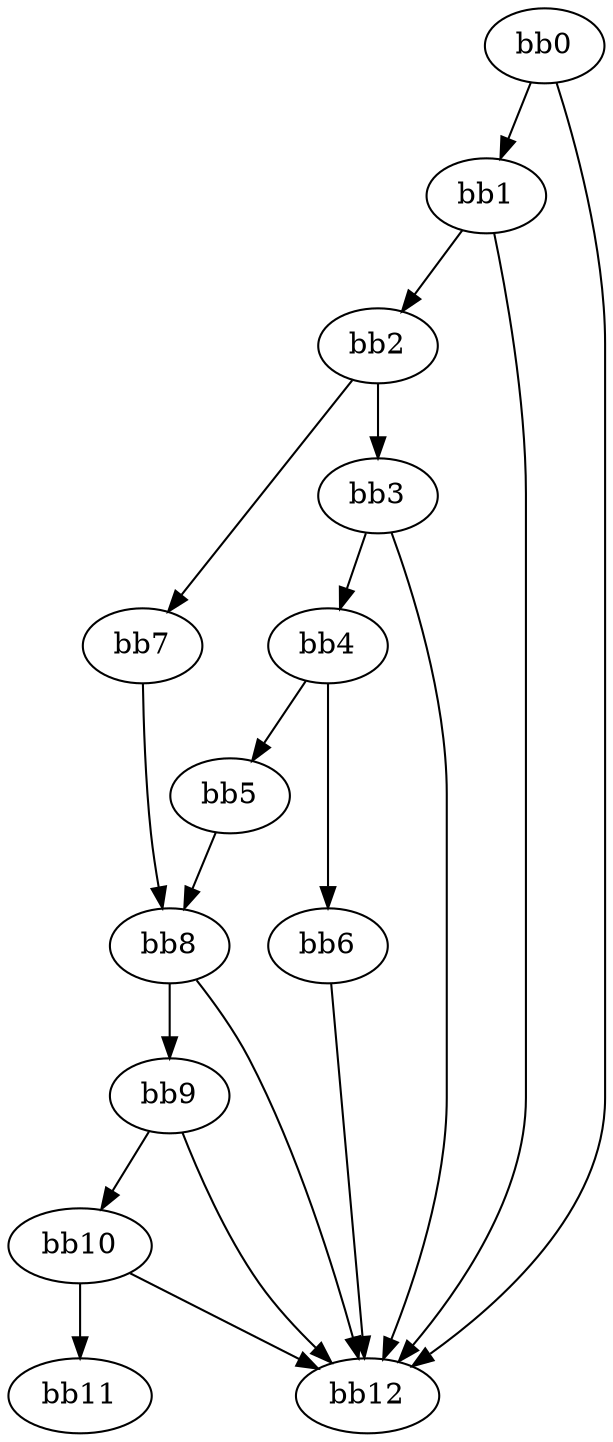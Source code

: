 digraph {
    0 [ label = "bb0\l" ]
    1 [ label = "bb1\l" ]
    2 [ label = "bb2\l" ]
    3 [ label = "bb3\l" ]
    4 [ label = "bb4\l" ]
    5 [ label = "bb5\l" ]
    6 [ label = "bb6\l" ]
    7 [ label = "bb7\l" ]
    8 [ label = "bb8\l" ]
    9 [ label = "bb9\l" ]
    10 [ label = "bb10\l" ]
    11 [ label = "bb11\l" ]
    12 [ label = "bb12\l" ]
    0 -> 1 [ ]
    0 -> 12 [ ]
    1 -> 2 [ ]
    1 -> 12 [ ]
    2 -> 3 [ ]
    2 -> 7 [ ]
    3 -> 4 [ ]
    3 -> 12 [ ]
    4 -> 5 [ ]
    4 -> 6 [ ]
    5 -> 8 [ ]
    6 -> 12 [ ]
    7 -> 8 [ ]
    8 -> 9 [ ]
    8 -> 12 [ ]
    9 -> 10 [ ]
    9 -> 12 [ ]
    10 -> 11 [ ]
    10 -> 12 [ ]
}

